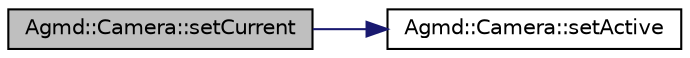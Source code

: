 digraph "Agmd::Camera::setCurrent"
{
  edge [fontname="Helvetica",fontsize="10",labelfontname="Helvetica",labelfontsize="10"];
  node [fontname="Helvetica",fontsize="10",shape=record];
  rankdir="LR";
  Node1 [label="Agmd::Camera::setCurrent",height=0.2,width=0.4,color="black", fillcolor="grey75", style="filled" fontcolor="black"];
  Node1 -> Node2 [color="midnightblue",fontsize="10",style="solid",fontname="Helvetica"];
  Node2 [label="Agmd::Camera::setActive",height=0.2,width=0.4,color="black", fillcolor="white", style="filled",URL="$class_agmd_1_1_camera.html#ad37eaa4330e7e23629686822ac1c6a0f"];
}
